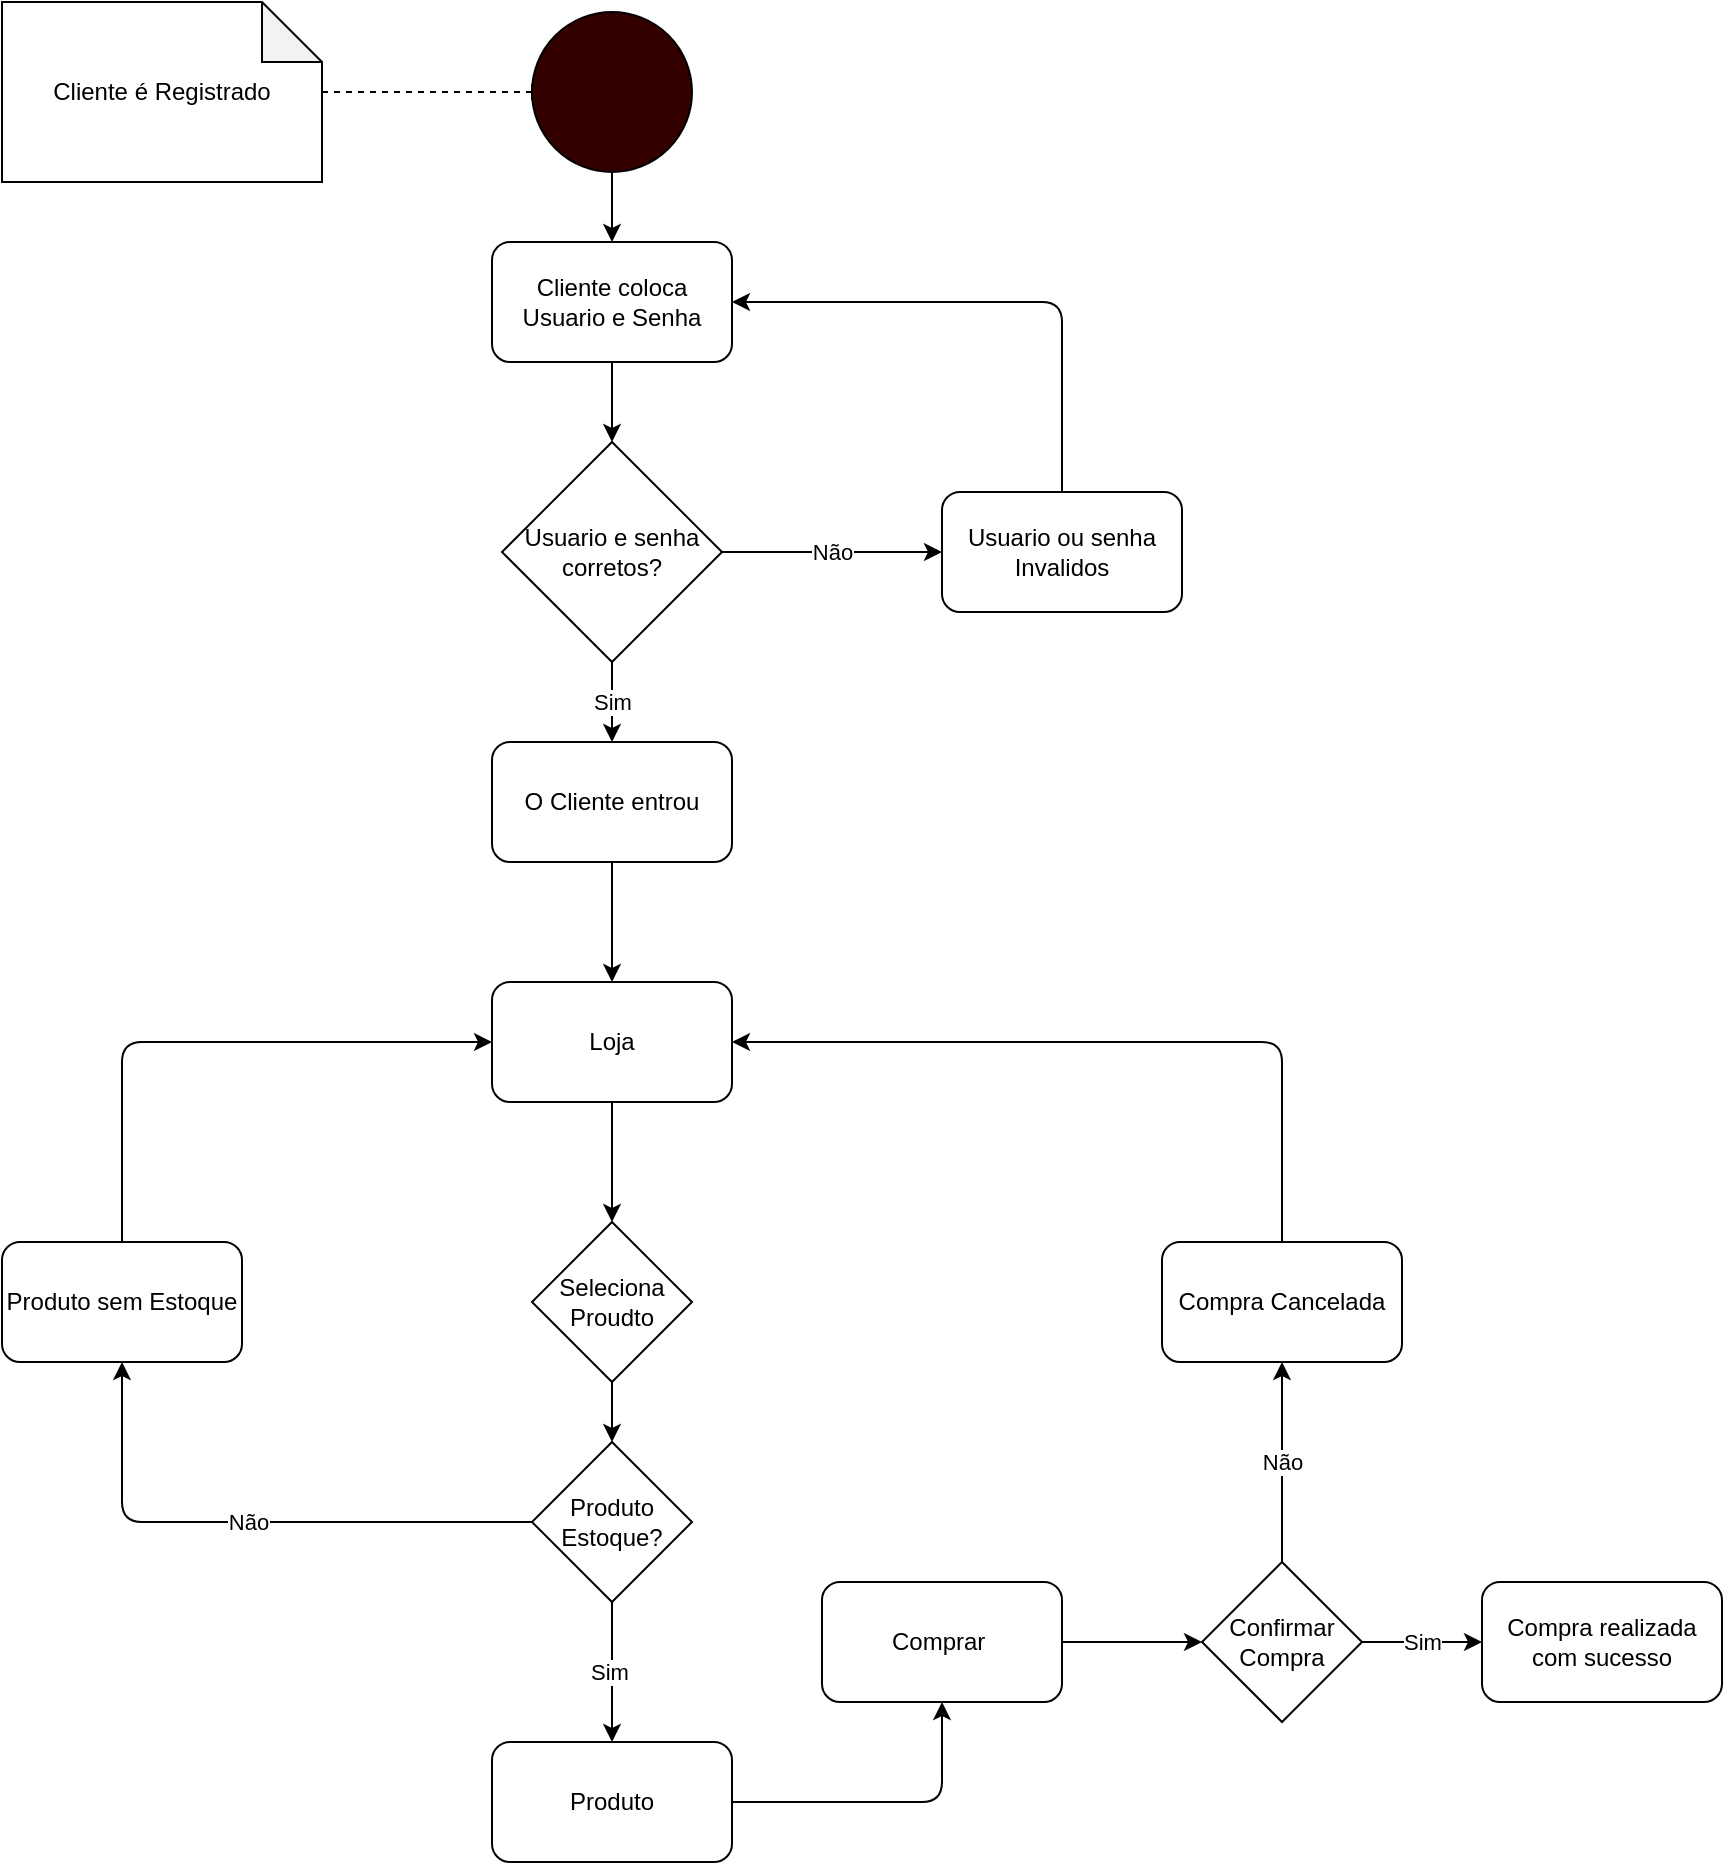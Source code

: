 <mxfile>
    <diagram id="jUBeLqbhYhj9fiRxWbKG" name="Page-1">
        <mxGraphModel dx="1671" dy="1198" grid="1" gridSize="10" guides="1" tooltips="1" connect="1" arrows="1" fold="1" page="1" pageScale="1" pageWidth="850" pageHeight="1100" math="0" shadow="0">
            <root>
                <mxCell id="0"/>
                <mxCell id="1" parent="0"/>
                <mxCell id="21" style="edgeStyle=none;html=1;entryX=0.5;entryY=0;entryDx=0;entryDy=0;" edge="1" parent="1" source="3" target="19">
                    <mxGeometry relative="1" as="geometry"/>
                </mxCell>
                <mxCell id="3" value="Loja" style="rounded=1;whiteSpace=wrap;html=1;" vertex="1" parent="1">
                    <mxGeometry x="405" y="800" width="120" height="60" as="geometry"/>
                </mxCell>
                <mxCell id="15" style="edgeStyle=none;html=1;" edge="1" parent="1" source="4" target="6">
                    <mxGeometry relative="1" as="geometry">
                        <Array as="points">
                            <mxPoint x="690" y="460"/>
                        </Array>
                    </mxGeometry>
                </mxCell>
                <mxCell id="4" value="Usuario ou senha Invalidos" style="rounded=1;whiteSpace=wrap;html=1;" vertex="1" parent="1">
                    <mxGeometry x="630" y="555" width="120" height="60" as="geometry"/>
                </mxCell>
                <mxCell id="17" style="edgeStyle=none;html=1;entryX=0.5;entryY=0;entryDx=0;entryDy=0;" edge="1" parent="1" source="5" target="3">
                    <mxGeometry relative="1" as="geometry"/>
                </mxCell>
                <mxCell id="5" value="O Cliente entrou" style="rounded=1;whiteSpace=wrap;html=1;" vertex="1" parent="1">
                    <mxGeometry x="405" y="680" width="120" height="60" as="geometry"/>
                </mxCell>
                <mxCell id="12" style="edgeStyle=none;html=1;" edge="1" parent="1" source="6" target="11">
                    <mxGeometry relative="1" as="geometry"/>
                </mxCell>
                <mxCell id="6" value="Cliente coloca Usuario e Senha" style="rounded=1;whiteSpace=wrap;html=1;" vertex="1" parent="1">
                    <mxGeometry x="405" y="430" width="120" height="60" as="geometry"/>
                </mxCell>
                <mxCell id="9" style="edgeStyle=none;html=1;entryX=0;entryY=0.5;entryDx=0;entryDy=0;rounded=1;curved=0;endArrow=baseDash;endFill=0;dashed=1;" edge="1" parent="1" source="7" target="8">
                    <mxGeometry relative="1" as="geometry"/>
                </mxCell>
                <mxCell id="7" value="Cliente é Registrado" style="shape=note;whiteSpace=wrap;html=1;backgroundOutline=1;darkOpacity=0.05;" vertex="1" parent="1">
                    <mxGeometry x="160" y="310" width="160" height="90" as="geometry"/>
                </mxCell>
                <mxCell id="10" style="edgeStyle=none;html=1;" edge="1" parent="1" source="8" target="6">
                    <mxGeometry relative="1" as="geometry"/>
                </mxCell>
                <mxCell id="8" value="" style="ellipse;whiteSpace=wrap;html=1;aspect=fixed;fillColor=#330000;" vertex="1" parent="1">
                    <mxGeometry x="425" y="315" width="80" height="80" as="geometry"/>
                </mxCell>
                <mxCell id="14" value="Não" style="edgeStyle=none;html=1;" edge="1" parent="1" source="11" target="4">
                    <mxGeometry relative="1" as="geometry"/>
                </mxCell>
                <mxCell id="16" value="Sim" style="edgeStyle=none;html=1;" edge="1" parent="1" source="11" target="5">
                    <mxGeometry relative="1" as="geometry"/>
                </mxCell>
                <mxCell id="11" value="Usuario e senha corretos?" style="rhombus;whiteSpace=wrap;html=1;" vertex="1" parent="1">
                    <mxGeometry x="410" y="530" width="110" height="110" as="geometry"/>
                </mxCell>
                <mxCell id="31" style="edgeStyle=none;html=1;" edge="1" parent="1" source="18" target="28">
                    <mxGeometry relative="1" as="geometry">
                        <Array as="points">
                            <mxPoint x="630" y="1210"/>
                        </Array>
                    </mxGeometry>
                </mxCell>
                <mxCell id="18" value="Produto" style="rounded=1;whiteSpace=wrap;html=1;" vertex="1" parent="1">
                    <mxGeometry x="405" y="1180" width="120" height="60" as="geometry"/>
                </mxCell>
                <mxCell id="23" style="edgeStyle=none;html=1;" edge="1" parent="1" source="19" target="22">
                    <mxGeometry relative="1" as="geometry"/>
                </mxCell>
                <mxCell id="19" value="Seleciona&lt;div&gt;Proudto&lt;/div&gt;" style="rhombus;whiteSpace=wrap;html=1;" vertex="1" parent="1">
                    <mxGeometry x="425" y="920" width="80" height="80" as="geometry"/>
                </mxCell>
                <mxCell id="24" value="Sim&amp;nbsp;" style="edgeStyle=none;html=1;entryX=0.5;entryY=0;entryDx=0;entryDy=0;" edge="1" parent="1" source="22" target="18">
                    <mxGeometry relative="1" as="geometry"/>
                </mxCell>
                <mxCell id="26" value="Não" style="edgeStyle=none;html=1;" edge="1" parent="1" source="22" target="25">
                    <mxGeometry relative="1" as="geometry">
                        <Array as="points">
                            <mxPoint x="220" y="1070"/>
                        </Array>
                    </mxGeometry>
                </mxCell>
                <mxCell id="22" value="Produto Estoque?" style="rhombus;whiteSpace=wrap;html=1;" vertex="1" parent="1">
                    <mxGeometry x="425" y="1030" width="80" height="80" as="geometry"/>
                </mxCell>
                <mxCell id="27" style="edgeStyle=none;html=1;entryX=0;entryY=0.5;entryDx=0;entryDy=0;" edge="1" parent="1" source="25" target="3">
                    <mxGeometry relative="1" as="geometry">
                        <Array as="points">
                            <mxPoint x="220" y="830"/>
                        </Array>
                    </mxGeometry>
                </mxCell>
                <mxCell id="25" value="Produto sem Estoque" style="rounded=1;whiteSpace=wrap;html=1;" vertex="1" parent="1">
                    <mxGeometry x="160" y="930" width="120" height="60" as="geometry"/>
                </mxCell>
                <mxCell id="32" style="edgeStyle=none;html=1;entryX=0;entryY=0.5;entryDx=0;entryDy=0;" edge="1" parent="1" source="28" target="30">
                    <mxGeometry relative="1" as="geometry"/>
                </mxCell>
                <mxCell id="28" value="Comprar&amp;nbsp;" style="rounded=1;whiteSpace=wrap;html=1;" vertex="1" parent="1">
                    <mxGeometry x="570" y="1100" width="120" height="60" as="geometry"/>
                </mxCell>
                <mxCell id="34" value="Não" style="edgeStyle=none;html=1;entryX=0.5;entryY=1;entryDx=0;entryDy=0;" edge="1" parent="1" source="30" target="33">
                    <mxGeometry relative="1" as="geometry"/>
                </mxCell>
                <mxCell id="36" value="Sim" style="edgeStyle=none;html=1;entryX=0;entryY=0.5;entryDx=0;entryDy=0;" edge="1" parent="1" source="30" target="35">
                    <mxGeometry relative="1" as="geometry"/>
                </mxCell>
                <mxCell id="30" value="Confirmar Compra" style="rhombus;whiteSpace=wrap;html=1;" vertex="1" parent="1">
                    <mxGeometry x="760" y="1090" width="80" height="80" as="geometry"/>
                </mxCell>
                <mxCell id="37" style="edgeStyle=none;html=1;entryX=1;entryY=0.5;entryDx=0;entryDy=0;" edge="1" parent="1" source="33" target="3">
                    <mxGeometry relative="1" as="geometry">
                        <Array as="points">
                            <mxPoint x="800" y="830"/>
                        </Array>
                    </mxGeometry>
                </mxCell>
                <mxCell id="33" value="Compra Cancelada" style="rounded=1;whiteSpace=wrap;html=1;" vertex="1" parent="1">
                    <mxGeometry x="740" y="930" width="120" height="60" as="geometry"/>
                </mxCell>
                <mxCell id="35" value="Compra realizada com sucesso" style="rounded=1;whiteSpace=wrap;html=1;" vertex="1" parent="1">
                    <mxGeometry x="900" y="1100" width="120" height="60" as="geometry"/>
                </mxCell>
            </root>
        </mxGraphModel>
    </diagram>
</mxfile>